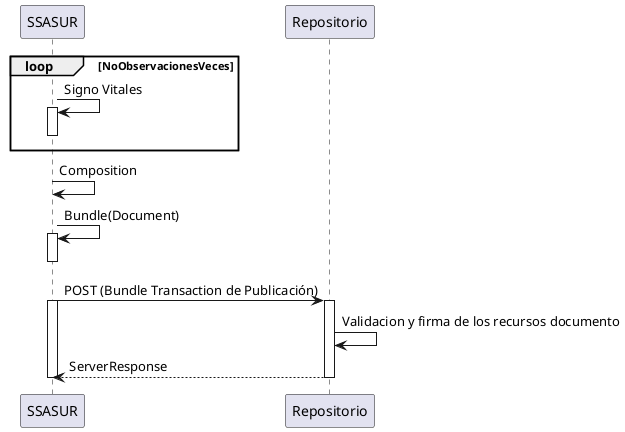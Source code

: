 @startuml
loop NoObservacionesVeces
  
  SSASUR -> SSASUR: Signo Vitales
  activate SSASUR
  deactivate SSASUR
end

SSASUR -> SSASUR: Composition
SSASUR -> SSASUR: Bundle(Document)
activate SSASUR
deactivate SSASUR    
SSASUR -> Repositorio: POST (Bundle Transaction de Publicación)
activate SSASUR
activate Repositorio
Repositorio -> Repositorio: Validacion y firma de los recursos documento
SSASUR <-- Repositorio: ServerResponse
deactivate SSASUR 
deactivate Repositorio 

@enduml
